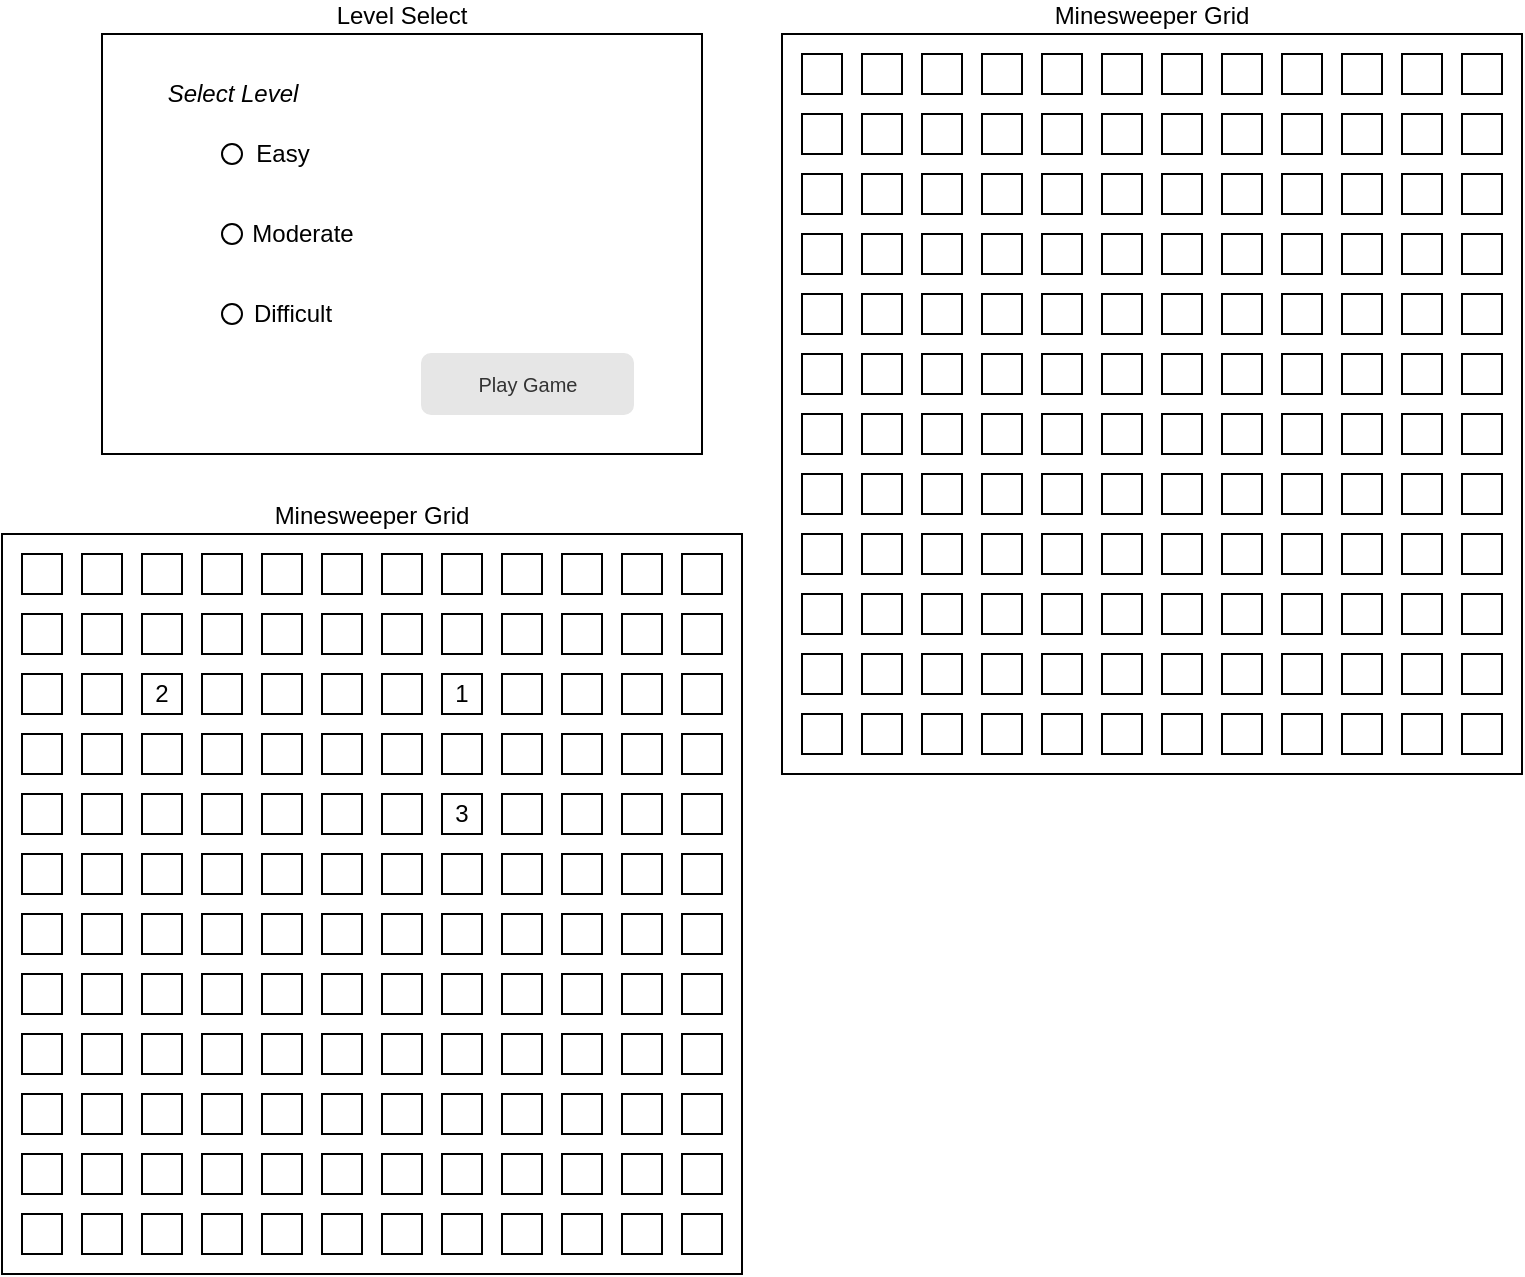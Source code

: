<mxfile version="13.6.2" type="device"><diagram id="0C7gLejKVwLlPgjjTqoy" name="Page-1"><mxGraphModel dx="1106" dy="853" grid="1" gridSize="10" guides="1" tooltips="1" connect="1" arrows="1" fold="1" page="1" pageScale="1" pageWidth="850" pageHeight="1100" math="0" shadow="0"><root><mxCell id="0"/><mxCell id="1" parent="0"/><mxCell id="Y-4liyLojwk-KmgDda9P-3" value="Level Select" style="rounded=0;whiteSpace=wrap;html=1;labelPosition=center;verticalLabelPosition=top;align=center;verticalAlign=bottom;" vertex="1" parent="1"><mxGeometry x="70" y="260" width="300" height="210" as="geometry"/></mxCell><mxCell id="Y-4liyLojwk-KmgDda9P-1" value="Play Game&lt;br&gt;" style="rounded=1;html=1;shadow=0;dashed=0;whiteSpace=wrap;fontSize=10;fillColor=#E6E6E6;align=center;strokeColor=#E6E6E6;fontColor=#333333;" vertex="1" parent="1"><mxGeometry x="230" y="420" width="105.5" height="30" as="geometry"/></mxCell><mxCell id="Y-4liyLojwk-KmgDda9P-4" value="Easy" style="text;html=1;align=center;verticalAlign=middle;resizable=0;points=[];autosize=1;" vertex="1" parent="1"><mxGeometry x="140" y="310" width="40" height="20" as="geometry"/></mxCell><mxCell id="Y-4liyLojwk-KmgDda9P-5" value="Moderate" style="text;html=1;align=center;verticalAlign=middle;resizable=0;points=[];autosize=1;" vertex="1" parent="1"><mxGeometry x="135" y="350" width="70" height="20" as="geometry"/></mxCell><mxCell id="Y-4liyLojwk-KmgDda9P-6" value="Difficult" style="text;html=1;align=center;verticalAlign=middle;resizable=0;points=[];autosize=1;" vertex="1" parent="1"><mxGeometry x="140" y="390" width="50" height="20" as="geometry"/></mxCell><mxCell id="Y-4liyLojwk-KmgDda9P-8" value="" style="ellipse;whiteSpace=wrap;html=1;aspect=fixed;" vertex="1" parent="1"><mxGeometry x="130" y="315" width="10" height="10" as="geometry"/></mxCell><mxCell id="Y-4liyLojwk-KmgDda9P-9" value="" style="ellipse;whiteSpace=wrap;html=1;aspect=fixed;" vertex="1" parent="1"><mxGeometry x="130" y="355" width="10" height="10" as="geometry"/></mxCell><mxCell id="Y-4liyLojwk-KmgDda9P-10" value="" style="ellipse;whiteSpace=wrap;html=1;aspect=fixed;" vertex="1" parent="1"><mxGeometry x="130" y="395" width="10" height="10" as="geometry"/></mxCell><mxCell id="Y-4liyLojwk-KmgDda9P-11" value="&lt;i&gt;Select Level&lt;/i&gt;" style="text;html=1;align=center;verticalAlign=middle;resizable=0;points=[];autosize=1;" vertex="1" parent="1"><mxGeometry x="95" y="280" width="80" height="20" as="geometry"/></mxCell><mxCell id="Y-4liyLojwk-KmgDda9P-13" value="Minesweeper Grid&lt;br&gt;" style="rounded=0;whiteSpace=wrap;html=1;labelPosition=center;verticalLabelPosition=top;align=center;verticalAlign=bottom;aspect=fixed;" vertex="1" parent="1"><mxGeometry x="410" y="260" width="370" height="370" as="geometry"/></mxCell><mxCell id="Y-4liyLojwk-KmgDda9P-14" value="" style="rounded=0;whiteSpace=wrap;html=1;aspect=fixed;" vertex="1" parent="1"><mxGeometry x="420" y="270" width="20" height="20" as="geometry"/></mxCell><mxCell id="Y-4liyLojwk-KmgDda9P-15" value="" style="rounded=0;whiteSpace=wrap;html=1;aspect=fixed;" vertex="1" parent="1"><mxGeometry x="450" y="270" width="20" height="20" as="geometry"/></mxCell><mxCell id="Y-4liyLojwk-KmgDda9P-16" value="" style="rounded=0;whiteSpace=wrap;html=1;aspect=fixed;" vertex="1" parent="1"><mxGeometry x="480" y="270" width="20" height="20" as="geometry"/></mxCell><mxCell id="Y-4liyLojwk-KmgDda9P-17" value="" style="rounded=0;whiteSpace=wrap;html=1;aspect=fixed;" vertex="1" parent="1"><mxGeometry x="510" y="270" width="20" height="20" as="geometry"/></mxCell><mxCell id="Y-4liyLojwk-KmgDda9P-18" value="" style="rounded=0;whiteSpace=wrap;html=1;aspect=fixed;" vertex="1" parent="1"><mxGeometry x="540" y="270" width="20" height="20" as="geometry"/></mxCell><mxCell id="Y-4liyLojwk-KmgDda9P-19" value="" style="rounded=0;whiteSpace=wrap;html=1;aspect=fixed;" vertex="1" parent="1"><mxGeometry x="570" y="270" width="20" height="20" as="geometry"/></mxCell><mxCell id="Y-4liyLojwk-KmgDda9P-20" value="" style="rounded=0;whiteSpace=wrap;html=1;aspect=fixed;" vertex="1" parent="1"><mxGeometry x="600" y="270" width="20" height="20" as="geometry"/></mxCell><mxCell id="Y-4liyLojwk-KmgDda9P-21" value="" style="rounded=0;whiteSpace=wrap;html=1;aspect=fixed;" vertex="1" parent="1"><mxGeometry x="630" y="270" width="20" height="20" as="geometry"/></mxCell><mxCell id="Y-4liyLojwk-KmgDda9P-22" value="" style="rounded=0;whiteSpace=wrap;html=1;aspect=fixed;" vertex="1" parent="1"><mxGeometry x="660" y="270" width="20" height="20" as="geometry"/></mxCell><mxCell id="Y-4liyLojwk-KmgDda9P-23" value="" style="rounded=0;whiteSpace=wrap;html=1;aspect=fixed;" vertex="1" parent="1"><mxGeometry x="690" y="270" width="20" height="20" as="geometry"/></mxCell><mxCell id="Y-4liyLojwk-KmgDda9P-24" value="" style="rounded=0;whiteSpace=wrap;html=1;aspect=fixed;" vertex="1" parent="1"><mxGeometry x="750" y="270" width="20" height="20" as="geometry"/></mxCell><mxCell id="Y-4liyLojwk-KmgDda9P-25" value="" style="rounded=0;whiteSpace=wrap;html=1;aspect=fixed;" vertex="1" parent="1"><mxGeometry x="720" y="270" width="20" height="20" as="geometry"/></mxCell><mxCell id="Y-4liyLojwk-KmgDda9P-26" value="" style="rounded=0;whiteSpace=wrap;html=1;aspect=fixed;" vertex="1" parent="1"><mxGeometry x="420" y="300" width="20" height="20" as="geometry"/></mxCell><mxCell id="Y-4liyLojwk-KmgDda9P-27" value="" style="rounded=0;whiteSpace=wrap;html=1;aspect=fixed;" vertex="1" parent="1"><mxGeometry x="450" y="300" width="20" height="20" as="geometry"/></mxCell><mxCell id="Y-4liyLojwk-KmgDda9P-28" value="" style="rounded=0;whiteSpace=wrap;html=1;aspect=fixed;" vertex="1" parent="1"><mxGeometry x="480" y="300" width="20" height="20" as="geometry"/></mxCell><mxCell id="Y-4liyLojwk-KmgDda9P-29" value="" style="rounded=0;whiteSpace=wrap;html=1;aspect=fixed;" vertex="1" parent="1"><mxGeometry x="510" y="300" width="20" height="20" as="geometry"/></mxCell><mxCell id="Y-4liyLojwk-KmgDda9P-30" value="" style="rounded=0;whiteSpace=wrap;html=1;aspect=fixed;" vertex="1" parent="1"><mxGeometry x="540" y="300" width="20" height="20" as="geometry"/></mxCell><mxCell id="Y-4liyLojwk-KmgDda9P-31" value="" style="rounded=0;whiteSpace=wrap;html=1;aspect=fixed;" vertex="1" parent="1"><mxGeometry x="570" y="300" width="20" height="20" as="geometry"/></mxCell><mxCell id="Y-4liyLojwk-KmgDda9P-32" value="" style="rounded=0;whiteSpace=wrap;html=1;aspect=fixed;" vertex="1" parent="1"><mxGeometry x="600" y="300" width="20" height="20" as="geometry"/></mxCell><mxCell id="Y-4liyLojwk-KmgDda9P-33" value="" style="rounded=0;whiteSpace=wrap;html=1;aspect=fixed;" vertex="1" parent="1"><mxGeometry x="630" y="300" width="20" height="20" as="geometry"/></mxCell><mxCell id="Y-4liyLojwk-KmgDda9P-34" value="" style="rounded=0;whiteSpace=wrap;html=1;aspect=fixed;" vertex="1" parent="1"><mxGeometry x="660" y="300" width="20" height="20" as="geometry"/></mxCell><mxCell id="Y-4liyLojwk-KmgDda9P-35" value="" style="rounded=0;whiteSpace=wrap;html=1;aspect=fixed;" vertex="1" parent="1"><mxGeometry x="690" y="300" width="20" height="20" as="geometry"/></mxCell><mxCell id="Y-4liyLojwk-KmgDda9P-36" value="" style="rounded=0;whiteSpace=wrap;html=1;aspect=fixed;" vertex="1" parent="1"><mxGeometry x="750" y="300" width="20" height="20" as="geometry"/></mxCell><mxCell id="Y-4liyLojwk-KmgDda9P-37" value="" style="rounded=0;whiteSpace=wrap;html=1;aspect=fixed;" vertex="1" parent="1"><mxGeometry x="720" y="300" width="20" height="20" as="geometry"/></mxCell><mxCell id="Y-4liyLojwk-KmgDda9P-38" value="" style="rounded=0;whiteSpace=wrap;html=1;aspect=fixed;" vertex="1" parent="1"><mxGeometry x="420" y="330" width="20" height="20" as="geometry"/></mxCell><mxCell id="Y-4liyLojwk-KmgDda9P-39" value="" style="rounded=0;whiteSpace=wrap;html=1;aspect=fixed;" vertex="1" parent="1"><mxGeometry x="450" y="330" width="20" height="20" as="geometry"/></mxCell><mxCell id="Y-4liyLojwk-KmgDda9P-40" value="" style="rounded=0;whiteSpace=wrap;html=1;aspect=fixed;" vertex="1" parent="1"><mxGeometry x="480" y="330" width="20" height="20" as="geometry"/></mxCell><mxCell id="Y-4liyLojwk-KmgDda9P-41" value="" style="rounded=0;whiteSpace=wrap;html=1;aspect=fixed;" vertex="1" parent="1"><mxGeometry x="510" y="330" width="20" height="20" as="geometry"/></mxCell><mxCell id="Y-4liyLojwk-KmgDda9P-42" value="" style="rounded=0;whiteSpace=wrap;html=1;aspect=fixed;" vertex="1" parent="1"><mxGeometry x="540" y="330" width="20" height="20" as="geometry"/></mxCell><mxCell id="Y-4liyLojwk-KmgDda9P-43" value="" style="rounded=0;whiteSpace=wrap;html=1;aspect=fixed;" vertex="1" parent="1"><mxGeometry x="570" y="330" width="20" height="20" as="geometry"/></mxCell><mxCell id="Y-4liyLojwk-KmgDda9P-44" value="" style="rounded=0;whiteSpace=wrap;html=1;aspect=fixed;" vertex="1" parent="1"><mxGeometry x="600" y="330" width="20" height="20" as="geometry"/></mxCell><mxCell id="Y-4liyLojwk-KmgDda9P-45" value="" style="rounded=0;whiteSpace=wrap;html=1;aspect=fixed;" vertex="1" parent="1"><mxGeometry x="630" y="330" width="20" height="20" as="geometry"/></mxCell><mxCell id="Y-4liyLojwk-KmgDda9P-46" value="" style="rounded=0;whiteSpace=wrap;html=1;aspect=fixed;" vertex="1" parent="1"><mxGeometry x="660" y="330" width="20" height="20" as="geometry"/></mxCell><mxCell id="Y-4liyLojwk-KmgDda9P-47" value="" style="rounded=0;whiteSpace=wrap;html=1;aspect=fixed;" vertex="1" parent="1"><mxGeometry x="690" y="330" width="20" height="20" as="geometry"/></mxCell><mxCell id="Y-4liyLojwk-KmgDda9P-48" value="" style="rounded=0;whiteSpace=wrap;html=1;aspect=fixed;" vertex="1" parent="1"><mxGeometry x="750" y="330" width="20" height="20" as="geometry"/></mxCell><mxCell id="Y-4liyLojwk-KmgDda9P-49" value="" style="rounded=0;whiteSpace=wrap;html=1;aspect=fixed;" vertex="1" parent="1"><mxGeometry x="720" y="330" width="20" height="20" as="geometry"/></mxCell><mxCell id="Y-4liyLojwk-KmgDda9P-50" value="" style="rounded=0;whiteSpace=wrap;html=1;aspect=fixed;" vertex="1" parent="1"><mxGeometry x="420" y="360" width="20" height="20" as="geometry"/></mxCell><mxCell id="Y-4liyLojwk-KmgDda9P-51" value="" style="rounded=0;whiteSpace=wrap;html=1;aspect=fixed;" vertex="1" parent="1"><mxGeometry x="450" y="360" width="20" height="20" as="geometry"/></mxCell><mxCell id="Y-4liyLojwk-KmgDda9P-52" value="" style="rounded=0;whiteSpace=wrap;html=1;aspect=fixed;" vertex="1" parent="1"><mxGeometry x="480" y="360" width="20" height="20" as="geometry"/></mxCell><mxCell id="Y-4liyLojwk-KmgDda9P-53" value="" style="rounded=0;whiteSpace=wrap;html=1;aspect=fixed;" vertex="1" parent="1"><mxGeometry x="510" y="360" width="20" height="20" as="geometry"/></mxCell><mxCell id="Y-4liyLojwk-KmgDda9P-54" value="" style="rounded=0;whiteSpace=wrap;html=1;aspect=fixed;" vertex="1" parent="1"><mxGeometry x="540" y="360" width="20" height="20" as="geometry"/></mxCell><mxCell id="Y-4liyLojwk-KmgDda9P-55" value="" style="rounded=0;whiteSpace=wrap;html=1;aspect=fixed;" vertex="1" parent="1"><mxGeometry x="570" y="360" width="20" height="20" as="geometry"/></mxCell><mxCell id="Y-4liyLojwk-KmgDda9P-56" value="" style="rounded=0;whiteSpace=wrap;html=1;aspect=fixed;" vertex="1" parent="1"><mxGeometry x="600" y="360" width="20" height="20" as="geometry"/></mxCell><mxCell id="Y-4liyLojwk-KmgDda9P-57" value="" style="rounded=0;whiteSpace=wrap;html=1;aspect=fixed;" vertex="1" parent="1"><mxGeometry x="630" y="360" width="20" height="20" as="geometry"/></mxCell><mxCell id="Y-4liyLojwk-KmgDda9P-58" value="" style="rounded=0;whiteSpace=wrap;html=1;aspect=fixed;" vertex="1" parent="1"><mxGeometry x="660" y="360" width="20" height="20" as="geometry"/></mxCell><mxCell id="Y-4liyLojwk-KmgDda9P-59" value="" style="rounded=0;whiteSpace=wrap;html=1;aspect=fixed;" vertex="1" parent="1"><mxGeometry x="690" y="360" width="20" height="20" as="geometry"/></mxCell><mxCell id="Y-4liyLojwk-KmgDda9P-60" value="" style="rounded=0;whiteSpace=wrap;html=1;aspect=fixed;" vertex="1" parent="1"><mxGeometry x="750" y="360" width="20" height="20" as="geometry"/></mxCell><mxCell id="Y-4liyLojwk-KmgDda9P-61" value="" style="rounded=0;whiteSpace=wrap;html=1;aspect=fixed;" vertex="1" parent="1"><mxGeometry x="720" y="360" width="20" height="20" as="geometry"/></mxCell><mxCell id="Y-4liyLojwk-KmgDda9P-62" value="" style="rounded=0;whiteSpace=wrap;html=1;aspect=fixed;" vertex="1" parent="1"><mxGeometry x="420" y="390" width="20" height="20" as="geometry"/></mxCell><mxCell id="Y-4liyLojwk-KmgDda9P-63" value="" style="rounded=0;whiteSpace=wrap;html=1;aspect=fixed;" vertex="1" parent="1"><mxGeometry x="450" y="390" width="20" height="20" as="geometry"/></mxCell><mxCell id="Y-4liyLojwk-KmgDda9P-64" value="" style="rounded=0;whiteSpace=wrap;html=1;aspect=fixed;" vertex="1" parent="1"><mxGeometry x="480" y="390" width="20" height="20" as="geometry"/></mxCell><mxCell id="Y-4liyLojwk-KmgDda9P-65" value="" style="rounded=0;whiteSpace=wrap;html=1;aspect=fixed;" vertex="1" parent="1"><mxGeometry x="510" y="390" width="20" height="20" as="geometry"/></mxCell><mxCell id="Y-4liyLojwk-KmgDda9P-66" value="" style="rounded=0;whiteSpace=wrap;html=1;aspect=fixed;" vertex="1" parent="1"><mxGeometry x="540" y="390" width="20" height="20" as="geometry"/></mxCell><mxCell id="Y-4liyLojwk-KmgDda9P-67" value="" style="rounded=0;whiteSpace=wrap;html=1;aspect=fixed;" vertex="1" parent="1"><mxGeometry x="570" y="390" width="20" height="20" as="geometry"/></mxCell><mxCell id="Y-4liyLojwk-KmgDda9P-68" value="" style="rounded=0;whiteSpace=wrap;html=1;aspect=fixed;" vertex="1" parent="1"><mxGeometry x="600" y="390" width="20" height="20" as="geometry"/></mxCell><mxCell id="Y-4liyLojwk-KmgDda9P-69" value="" style="rounded=0;whiteSpace=wrap;html=1;aspect=fixed;" vertex="1" parent="1"><mxGeometry x="630" y="390" width="20" height="20" as="geometry"/></mxCell><mxCell id="Y-4liyLojwk-KmgDda9P-70" value="" style="rounded=0;whiteSpace=wrap;html=1;aspect=fixed;" vertex="1" parent="1"><mxGeometry x="660" y="390" width="20" height="20" as="geometry"/></mxCell><mxCell id="Y-4liyLojwk-KmgDda9P-71" value="" style="rounded=0;whiteSpace=wrap;html=1;aspect=fixed;" vertex="1" parent="1"><mxGeometry x="690" y="390" width="20" height="20" as="geometry"/></mxCell><mxCell id="Y-4liyLojwk-KmgDda9P-72" value="" style="rounded=0;whiteSpace=wrap;html=1;aspect=fixed;" vertex="1" parent="1"><mxGeometry x="750" y="390" width="20" height="20" as="geometry"/></mxCell><mxCell id="Y-4liyLojwk-KmgDda9P-73" value="" style="rounded=0;whiteSpace=wrap;html=1;aspect=fixed;" vertex="1" parent="1"><mxGeometry x="720" y="390" width="20" height="20" as="geometry"/></mxCell><mxCell id="Y-4liyLojwk-KmgDda9P-74" value="" style="rounded=0;whiteSpace=wrap;html=1;aspect=fixed;" vertex="1" parent="1"><mxGeometry x="420" y="420" width="20" height="20" as="geometry"/></mxCell><mxCell id="Y-4liyLojwk-KmgDda9P-75" value="" style="rounded=0;whiteSpace=wrap;html=1;aspect=fixed;" vertex="1" parent="1"><mxGeometry x="450" y="420" width="20" height="20" as="geometry"/></mxCell><mxCell id="Y-4liyLojwk-KmgDda9P-76" value="" style="rounded=0;whiteSpace=wrap;html=1;aspect=fixed;" vertex="1" parent="1"><mxGeometry x="480" y="420" width="20" height="20" as="geometry"/></mxCell><mxCell id="Y-4liyLojwk-KmgDda9P-77" value="" style="rounded=0;whiteSpace=wrap;html=1;aspect=fixed;" vertex="1" parent="1"><mxGeometry x="510" y="420" width="20" height="20" as="geometry"/></mxCell><mxCell id="Y-4liyLojwk-KmgDda9P-78" value="" style="rounded=0;whiteSpace=wrap;html=1;aspect=fixed;" vertex="1" parent="1"><mxGeometry x="540" y="420" width="20" height="20" as="geometry"/></mxCell><mxCell id="Y-4liyLojwk-KmgDda9P-79" value="" style="rounded=0;whiteSpace=wrap;html=1;aspect=fixed;" vertex="1" parent="1"><mxGeometry x="570" y="420" width="20" height="20" as="geometry"/></mxCell><mxCell id="Y-4liyLojwk-KmgDda9P-80" value="" style="rounded=0;whiteSpace=wrap;html=1;aspect=fixed;" vertex="1" parent="1"><mxGeometry x="600" y="420" width="20" height="20" as="geometry"/></mxCell><mxCell id="Y-4liyLojwk-KmgDda9P-81" value="" style="rounded=0;whiteSpace=wrap;html=1;aspect=fixed;" vertex="1" parent="1"><mxGeometry x="630" y="420" width="20" height="20" as="geometry"/></mxCell><mxCell id="Y-4liyLojwk-KmgDda9P-82" value="" style="rounded=0;whiteSpace=wrap;html=1;aspect=fixed;" vertex="1" parent="1"><mxGeometry x="660" y="420" width="20" height="20" as="geometry"/></mxCell><mxCell id="Y-4liyLojwk-KmgDda9P-83" value="" style="rounded=0;whiteSpace=wrap;html=1;aspect=fixed;" vertex="1" parent="1"><mxGeometry x="690" y="420" width="20" height="20" as="geometry"/></mxCell><mxCell id="Y-4liyLojwk-KmgDda9P-84" value="" style="rounded=0;whiteSpace=wrap;html=1;aspect=fixed;" vertex="1" parent="1"><mxGeometry x="750" y="420" width="20" height="20" as="geometry"/></mxCell><mxCell id="Y-4liyLojwk-KmgDda9P-85" value="" style="rounded=0;whiteSpace=wrap;html=1;aspect=fixed;" vertex="1" parent="1"><mxGeometry x="720" y="420" width="20" height="20" as="geometry"/></mxCell><mxCell id="Y-4liyLojwk-KmgDda9P-86" value="" style="rounded=0;whiteSpace=wrap;html=1;aspect=fixed;" vertex="1" parent="1"><mxGeometry x="420" y="450" width="20" height="20" as="geometry"/></mxCell><mxCell id="Y-4liyLojwk-KmgDda9P-87" value="" style="rounded=0;whiteSpace=wrap;html=1;aspect=fixed;" vertex="1" parent="1"><mxGeometry x="450" y="450" width="20" height="20" as="geometry"/></mxCell><mxCell id="Y-4liyLojwk-KmgDda9P-88" value="" style="rounded=0;whiteSpace=wrap;html=1;aspect=fixed;" vertex="1" parent="1"><mxGeometry x="480" y="450" width="20" height="20" as="geometry"/></mxCell><mxCell id="Y-4liyLojwk-KmgDda9P-89" value="" style="rounded=0;whiteSpace=wrap;html=1;aspect=fixed;" vertex="1" parent="1"><mxGeometry x="510" y="450" width="20" height="20" as="geometry"/></mxCell><mxCell id="Y-4liyLojwk-KmgDda9P-90" value="" style="rounded=0;whiteSpace=wrap;html=1;aspect=fixed;" vertex="1" parent="1"><mxGeometry x="540" y="450" width="20" height="20" as="geometry"/></mxCell><mxCell id="Y-4liyLojwk-KmgDda9P-91" value="" style="rounded=0;whiteSpace=wrap;html=1;aspect=fixed;" vertex="1" parent="1"><mxGeometry x="570" y="450" width="20" height="20" as="geometry"/></mxCell><mxCell id="Y-4liyLojwk-KmgDda9P-92" value="" style="rounded=0;whiteSpace=wrap;html=1;aspect=fixed;" vertex="1" parent="1"><mxGeometry x="600" y="450" width="20" height="20" as="geometry"/></mxCell><mxCell id="Y-4liyLojwk-KmgDda9P-93" value="" style="rounded=0;whiteSpace=wrap;html=1;aspect=fixed;" vertex="1" parent="1"><mxGeometry x="630" y="450" width="20" height="20" as="geometry"/></mxCell><mxCell id="Y-4liyLojwk-KmgDda9P-94" value="" style="rounded=0;whiteSpace=wrap;html=1;aspect=fixed;" vertex="1" parent="1"><mxGeometry x="660" y="450" width="20" height="20" as="geometry"/></mxCell><mxCell id="Y-4liyLojwk-KmgDda9P-95" value="" style="rounded=0;whiteSpace=wrap;html=1;aspect=fixed;" vertex="1" parent="1"><mxGeometry x="690" y="450" width="20" height="20" as="geometry"/></mxCell><mxCell id="Y-4liyLojwk-KmgDda9P-96" value="" style="rounded=0;whiteSpace=wrap;html=1;aspect=fixed;" vertex="1" parent="1"><mxGeometry x="750" y="450" width="20" height="20" as="geometry"/></mxCell><mxCell id="Y-4liyLojwk-KmgDda9P-97" value="" style="rounded=0;whiteSpace=wrap;html=1;aspect=fixed;" vertex="1" parent="1"><mxGeometry x="720" y="450" width="20" height="20" as="geometry"/></mxCell><mxCell id="Y-4liyLojwk-KmgDda9P-98" value="" style="rounded=0;whiteSpace=wrap;html=1;aspect=fixed;" vertex="1" parent="1"><mxGeometry x="420" y="480" width="20" height="20" as="geometry"/></mxCell><mxCell id="Y-4liyLojwk-KmgDda9P-99" value="" style="rounded=0;whiteSpace=wrap;html=1;aspect=fixed;" vertex="1" parent="1"><mxGeometry x="450" y="480" width="20" height="20" as="geometry"/></mxCell><mxCell id="Y-4liyLojwk-KmgDda9P-100" value="" style="rounded=0;whiteSpace=wrap;html=1;aspect=fixed;" vertex="1" parent="1"><mxGeometry x="480" y="480" width="20" height="20" as="geometry"/></mxCell><mxCell id="Y-4liyLojwk-KmgDda9P-101" value="" style="rounded=0;whiteSpace=wrap;html=1;aspect=fixed;" vertex="1" parent="1"><mxGeometry x="510" y="480" width="20" height="20" as="geometry"/></mxCell><mxCell id="Y-4liyLojwk-KmgDda9P-102" value="" style="rounded=0;whiteSpace=wrap;html=1;aspect=fixed;" vertex="1" parent="1"><mxGeometry x="540" y="480" width="20" height="20" as="geometry"/></mxCell><mxCell id="Y-4liyLojwk-KmgDda9P-103" value="" style="rounded=0;whiteSpace=wrap;html=1;aspect=fixed;" vertex="1" parent="1"><mxGeometry x="570" y="480" width="20" height="20" as="geometry"/></mxCell><mxCell id="Y-4liyLojwk-KmgDda9P-104" value="" style="rounded=0;whiteSpace=wrap;html=1;aspect=fixed;" vertex="1" parent="1"><mxGeometry x="600" y="480" width="20" height="20" as="geometry"/></mxCell><mxCell id="Y-4liyLojwk-KmgDda9P-105" value="" style="rounded=0;whiteSpace=wrap;html=1;aspect=fixed;" vertex="1" parent="1"><mxGeometry x="630" y="480" width="20" height="20" as="geometry"/></mxCell><mxCell id="Y-4liyLojwk-KmgDda9P-106" value="" style="rounded=0;whiteSpace=wrap;html=1;aspect=fixed;" vertex="1" parent="1"><mxGeometry x="660" y="480" width="20" height="20" as="geometry"/></mxCell><mxCell id="Y-4liyLojwk-KmgDda9P-107" value="" style="rounded=0;whiteSpace=wrap;html=1;aspect=fixed;" vertex="1" parent="1"><mxGeometry x="690" y="480" width="20" height="20" as="geometry"/></mxCell><mxCell id="Y-4liyLojwk-KmgDda9P-108" value="" style="rounded=0;whiteSpace=wrap;html=1;aspect=fixed;" vertex="1" parent="1"><mxGeometry x="750" y="480" width="20" height="20" as="geometry"/></mxCell><mxCell id="Y-4liyLojwk-KmgDda9P-109" value="" style="rounded=0;whiteSpace=wrap;html=1;aspect=fixed;" vertex="1" parent="1"><mxGeometry x="720" y="480" width="20" height="20" as="geometry"/></mxCell><mxCell id="Y-4liyLojwk-KmgDda9P-110" value="" style="rounded=0;whiteSpace=wrap;html=1;aspect=fixed;" vertex="1" parent="1"><mxGeometry x="420" y="510" width="20" height="20" as="geometry"/></mxCell><mxCell id="Y-4liyLojwk-KmgDda9P-111" value="" style="rounded=0;whiteSpace=wrap;html=1;aspect=fixed;" vertex="1" parent="1"><mxGeometry x="450" y="510" width="20" height="20" as="geometry"/></mxCell><mxCell id="Y-4liyLojwk-KmgDda9P-112" value="" style="rounded=0;whiteSpace=wrap;html=1;aspect=fixed;" vertex="1" parent="1"><mxGeometry x="480" y="510" width="20" height="20" as="geometry"/></mxCell><mxCell id="Y-4liyLojwk-KmgDda9P-113" value="" style="rounded=0;whiteSpace=wrap;html=1;aspect=fixed;" vertex="1" parent="1"><mxGeometry x="510" y="510" width="20" height="20" as="geometry"/></mxCell><mxCell id="Y-4liyLojwk-KmgDda9P-114" value="" style="rounded=0;whiteSpace=wrap;html=1;aspect=fixed;" vertex="1" parent="1"><mxGeometry x="540" y="510" width="20" height="20" as="geometry"/></mxCell><mxCell id="Y-4liyLojwk-KmgDda9P-115" value="" style="rounded=0;whiteSpace=wrap;html=1;aspect=fixed;" vertex="1" parent="1"><mxGeometry x="570" y="510" width="20" height="20" as="geometry"/></mxCell><mxCell id="Y-4liyLojwk-KmgDda9P-116" value="" style="rounded=0;whiteSpace=wrap;html=1;aspect=fixed;" vertex="1" parent="1"><mxGeometry x="600" y="510" width="20" height="20" as="geometry"/></mxCell><mxCell id="Y-4liyLojwk-KmgDda9P-117" value="" style="rounded=0;whiteSpace=wrap;html=1;aspect=fixed;" vertex="1" parent="1"><mxGeometry x="630" y="510" width="20" height="20" as="geometry"/></mxCell><mxCell id="Y-4liyLojwk-KmgDda9P-118" value="" style="rounded=0;whiteSpace=wrap;html=1;aspect=fixed;" vertex="1" parent="1"><mxGeometry x="660" y="510" width="20" height="20" as="geometry"/></mxCell><mxCell id="Y-4liyLojwk-KmgDda9P-119" value="" style="rounded=0;whiteSpace=wrap;html=1;aspect=fixed;" vertex="1" parent="1"><mxGeometry x="690" y="510" width="20" height="20" as="geometry"/></mxCell><mxCell id="Y-4liyLojwk-KmgDda9P-120" value="" style="rounded=0;whiteSpace=wrap;html=1;aspect=fixed;" vertex="1" parent="1"><mxGeometry x="750" y="510" width="20" height="20" as="geometry"/></mxCell><mxCell id="Y-4liyLojwk-KmgDda9P-121" value="" style="rounded=0;whiteSpace=wrap;html=1;aspect=fixed;" vertex="1" parent="1"><mxGeometry x="720" y="510" width="20" height="20" as="geometry"/></mxCell><mxCell id="Y-4liyLojwk-KmgDda9P-122" value="" style="rounded=0;whiteSpace=wrap;html=1;aspect=fixed;" vertex="1" parent="1"><mxGeometry x="420" y="540" width="20" height="20" as="geometry"/></mxCell><mxCell id="Y-4liyLojwk-KmgDda9P-123" value="" style="rounded=0;whiteSpace=wrap;html=1;aspect=fixed;" vertex="1" parent="1"><mxGeometry x="450" y="540" width="20" height="20" as="geometry"/></mxCell><mxCell id="Y-4liyLojwk-KmgDda9P-124" value="" style="rounded=0;whiteSpace=wrap;html=1;aspect=fixed;" vertex="1" parent="1"><mxGeometry x="480" y="540" width="20" height="20" as="geometry"/></mxCell><mxCell id="Y-4liyLojwk-KmgDda9P-125" value="" style="rounded=0;whiteSpace=wrap;html=1;aspect=fixed;" vertex="1" parent="1"><mxGeometry x="510" y="540" width="20" height="20" as="geometry"/></mxCell><mxCell id="Y-4liyLojwk-KmgDda9P-126" value="" style="rounded=0;whiteSpace=wrap;html=1;aspect=fixed;" vertex="1" parent="1"><mxGeometry x="540" y="540" width="20" height="20" as="geometry"/></mxCell><mxCell id="Y-4liyLojwk-KmgDda9P-127" value="" style="rounded=0;whiteSpace=wrap;html=1;aspect=fixed;" vertex="1" parent="1"><mxGeometry x="570" y="540" width="20" height="20" as="geometry"/></mxCell><mxCell id="Y-4liyLojwk-KmgDda9P-128" value="" style="rounded=0;whiteSpace=wrap;html=1;aspect=fixed;" vertex="1" parent="1"><mxGeometry x="600" y="540" width="20" height="20" as="geometry"/></mxCell><mxCell id="Y-4liyLojwk-KmgDda9P-129" value="" style="rounded=0;whiteSpace=wrap;html=1;aspect=fixed;" vertex="1" parent="1"><mxGeometry x="630" y="540" width="20" height="20" as="geometry"/></mxCell><mxCell id="Y-4liyLojwk-KmgDda9P-130" value="" style="rounded=0;whiteSpace=wrap;html=1;aspect=fixed;" vertex="1" parent="1"><mxGeometry x="660" y="540" width="20" height="20" as="geometry"/></mxCell><mxCell id="Y-4liyLojwk-KmgDda9P-131" value="" style="rounded=0;whiteSpace=wrap;html=1;aspect=fixed;" vertex="1" parent="1"><mxGeometry x="690" y="540" width="20" height="20" as="geometry"/></mxCell><mxCell id="Y-4liyLojwk-KmgDda9P-132" value="" style="rounded=0;whiteSpace=wrap;html=1;aspect=fixed;" vertex="1" parent="1"><mxGeometry x="750" y="540" width="20" height="20" as="geometry"/></mxCell><mxCell id="Y-4liyLojwk-KmgDda9P-133" value="" style="rounded=0;whiteSpace=wrap;html=1;aspect=fixed;" vertex="1" parent="1"><mxGeometry x="720" y="540" width="20" height="20" as="geometry"/></mxCell><mxCell id="Y-4liyLojwk-KmgDda9P-134" value="" style="rounded=0;whiteSpace=wrap;html=1;aspect=fixed;" vertex="1" parent="1"><mxGeometry x="420" y="570" width="20" height="20" as="geometry"/></mxCell><mxCell id="Y-4liyLojwk-KmgDda9P-135" value="" style="rounded=0;whiteSpace=wrap;html=1;aspect=fixed;" vertex="1" parent="1"><mxGeometry x="450" y="570" width="20" height="20" as="geometry"/></mxCell><mxCell id="Y-4liyLojwk-KmgDda9P-136" value="" style="rounded=0;whiteSpace=wrap;html=1;aspect=fixed;" vertex="1" parent="1"><mxGeometry x="480" y="570" width="20" height="20" as="geometry"/></mxCell><mxCell id="Y-4liyLojwk-KmgDda9P-137" value="" style="rounded=0;whiteSpace=wrap;html=1;aspect=fixed;" vertex="1" parent="1"><mxGeometry x="510" y="570" width="20" height="20" as="geometry"/></mxCell><mxCell id="Y-4liyLojwk-KmgDda9P-138" value="" style="rounded=0;whiteSpace=wrap;html=1;aspect=fixed;" vertex="1" parent="1"><mxGeometry x="540" y="570" width="20" height="20" as="geometry"/></mxCell><mxCell id="Y-4liyLojwk-KmgDda9P-139" value="" style="rounded=0;whiteSpace=wrap;html=1;aspect=fixed;" vertex="1" parent="1"><mxGeometry x="570" y="570" width="20" height="20" as="geometry"/></mxCell><mxCell id="Y-4liyLojwk-KmgDda9P-140" value="" style="rounded=0;whiteSpace=wrap;html=1;aspect=fixed;" vertex="1" parent="1"><mxGeometry x="600" y="570" width="20" height="20" as="geometry"/></mxCell><mxCell id="Y-4liyLojwk-KmgDda9P-141" value="" style="rounded=0;whiteSpace=wrap;html=1;aspect=fixed;" vertex="1" parent="1"><mxGeometry x="630" y="570" width="20" height="20" as="geometry"/></mxCell><mxCell id="Y-4liyLojwk-KmgDda9P-142" value="" style="rounded=0;whiteSpace=wrap;html=1;aspect=fixed;" vertex="1" parent="1"><mxGeometry x="660" y="570" width="20" height="20" as="geometry"/></mxCell><mxCell id="Y-4liyLojwk-KmgDda9P-143" value="" style="rounded=0;whiteSpace=wrap;html=1;aspect=fixed;" vertex="1" parent="1"><mxGeometry x="690" y="570" width="20" height="20" as="geometry"/></mxCell><mxCell id="Y-4liyLojwk-KmgDda9P-144" value="" style="rounded=0;whiteSpace=wrap;html=1;aspect=fixed;" vertex="1" parent="1"><mxGeometry x="750" y="570" width="20" height="20" as="geometry"/></mxCell><mxCell id="Y-4liyLojwk-KmgDda9P-145" value="" style="rounded=0;whiteSpace=wrap;html=1;aspect=fixed;" vertex="1" parent="1"><mxGeometry x="720" y="570" width="20" height="20" as="geometry"/></mxCell><mxCell id="Y-4liyLojwk-KmgDda9P-146" value="" style="rounded=0;whiteSpace=wrap;html=1;aspect=fixed;" vertex="1" parent="1"><mxGeometry x="420" y="600" width="20" height="20" as="geometry"/></mxCell><mxCell id="Y-4liyLojwk-KmgDda9P-147" value="" style="rounded=0;whiteSpace=wrap;html=1;aspect=fixed;" vertex="1" parent="1"><mxGeometry x="450" y="600" width="20" height="20" as="geometry"/></mxCell><mxCell id="Y-4liyLojwk-KmgDda9P-148" value="" style="rounded=0;whiteSpace=wrap;html=1;aspect=fixed;" vertex="1" parent="1"><mxGeometry x="480" y="600" width="20" height="20" as="geometry"/></mxCell><mxCell id="Y-4liyLojwk-KmgDda9P-149" value="" style="rounded=0;whiteSpace=wrap;html=1;aspect=fixed;" vertex="1" parent="1"><mxGeometry x="510" y="600" width="20" height="20" as="geometry"/></mxCell><mxCell id="Y-4liyLojwk-KmgDda9P-150" value="" style="rounded=0;whiteSpace=wrap;html=1;aspect=fixed;" vertex="1" parent="1"><mxGeometry x="540" y="600" width="20" height="20" as="geometry"/></mxCell><mxCell id="Y-4liyLojwk-KmgDda9P-151" value="" style="rounded=0;whiteSpace=wrap;html=1;aspect=fixed;" vertex="1" parent="1"><mxGeometry x="570" y="600" width="20" height="20" as="geometry"/></mxCell><mxCell id="Y-4liyLojwk-KmgDda9P-152" value="" style="rounded=0;whiteSpace=wrap;html=1;aspect=fixed;" vertex="1" parent="1"><mxGeometry x="600" y="600" width="20" height="20" as="geometry"/></mxCell><mxCell id="Y-4liyLojwk-KmgDda9P-153" value="" style="rounded=0;whiteSpace=wrap;html=1;aspect=fixed;" vertex="1" parent="1"><mxGeometry x="630" y="600" width="20" height="20" as="geometry"/></mxCell><mxCell id="Y-4liyLojwk-KmgDda9P-154" value="" style="rounded=0;whiteSpace=wrap;html=1;aspect=fixed;" vertex="1" parent="1"><mxGeometry x="660" y="600" width="20" height="20" as="geometry"/></mxCell><mxCell id="Y-4liyLojwk-KmgDda9P-155" value="" style="rounded=0;whiteSpace=wrap;html=1;aspect=fixed;" vertex="1" parent="1"><mxGeometry x="690" y="600" width="20" height="20" as="geometry"/></mxCell><mxCell id="Y-4liyLojwk-KmgDda9P-156" value="" style="rounded=0;whiteSpace=wrap;html=1;aspect=fixed;" vertex="1" parent="1"><mxGeometry x="750" y="600" width="20" height="20" as="geometry"/></mxCell><mxCell id="Y-4liyLojwk-KmgDda9P-157" value="" style="rounded=0;whiteSpace=wrap;html=1;aspect=fixed;" vertex="1" parent="1"><mxGeometry x="720" y="600" width="20" height="20" as="geometry"/></mxCell><mxCell id="Y-4liyLojwk-KmgDda9P-158" value="Minesweeper Grid&lt;br&gt;" style="rounded=0;whiteSpace=wrap;html=1;labelPosition=center;verticalLabelPosition=top;align=center;verticalAlign=bottom;aspect=fixed;" vertex="1" parent="1"><mxGeometry x="20" y="510" width="370" height="370" as="geometry"/></mxCell><mxCell id="Y-4liyLojwk-KmgDda9P-159" value="" style="rounded=0;whiteSpace=wrap;html=1;aspect=fixed;" vertex="1" parent="1"><mxGeometry x="30" y="520" width="20" height="20" as="geometry"/></mxCell><mxCell id="Y-4liyLojwk-KmgDda9P-160" value="" style="rounded=0;whiteSpace=wrap;html=1;aspect=fixed;" vertex="1" parent="1"><mxGeometry x="60" y="520" width="20" height="20" as="geometry"/></mxCell><mxCell id="Y-4liyLojwk-KmgDda9P-161" value="" style="rounded=0;whiteSpace=wrap;html=1;aspect=fixed;" vertex="1" parent="1"><mxGeometry x="90" y="520" width="20" height="20" as="geometry"/></mxCell><mxCell id="Y-4liyLojwk-KmgDda9P-162" value="" style="rounded=0;whiteSpace=wrap;html=1;aspect=fixed;" vertex="1" parent="1"><mxGeometry x="120" y="520" width="20" height="20" as="geometry"/></mxCell><mxCell id="Y-4liyLojwk-KmgDda9P-163" value="" style="rounded=0;whiteSpace=wrap;html=1;aspect=fixed;" vertex="1" parent="1"><mxGeometry x="150" y="520" width="20" height="20" as="geometry"/></mxCell><mxCell id="Y-4liyLojwk-KmgDda9P-164" value="" style="rounded=0;whiteSpace=wrap;html=1;aspect=fixed;" vertex="1" parent="1"><mxGeometry x="180" y="520" width="20" height="20" as="geometry"/></mxCell><mxCell id="Y-4liyLojwk-KmgDda9P-165" value="" style="rounded=0;whiteSpace=wrap;html=1;aspect=fixed;" vertex="1" parent="1"><mxGeometry x="210" y="520" width="20" height="20" as="geometry"/></mxCell><mxCell id="Y-4liyLojwk-KmgDda9P-166" value="" style="rounded=0;whiteSpace=wrap;html=1;aspect=fixed;" vertex="1" parent="1"><mxGeometry x="240" y="520" width="20" height="20" as="geometry"/></mxCell><mxCell id="Y-4liyLojwk-KmgDda9P-167" value="" style="rounded=0;whiteSpace=wrap;html=1;aspect=fixed;" vertex="1" parent="1"><mxGeometry x="270" y="520" width="20" height="20" as="geometry"/></mxCell><mxCell id="Y-4liyLojwk-KmgDda9P-168" value="" style="rounded=0;whiteSpace=wrap;html=1;aspect=fixed;" vertex="1" parent="1"><mxGeometry x="300" y="520" width="20" height="20" as="geometry"/></mxCell><mxCell id="Y-4liyLojwk-KmgDda9P-169" value="" style="rounded=0;whiteSpace=wrap;html=1;aspect=fixed;" vertex="1" parent="1"><mxGeometry x="360" y="520" width="20" height="20" as="geometry"/></mxCell><mxCell id="Y-4liyLojwk-KmgDda9P-170" value="" style="rounded=0;whiteSpace=wrap;html=1;aspect=fixed;" vertex="1" parent="1"><mxGeometry x="330" y="520" width="20" height="20" as="geometry"/></mxCell><mxCell id="Y-4liyLojwk-KmgDda9P-171" value="" style="rounded=0;whiteSpace=wrap;html=1;aspect=fixed;" vertex="1" parent="1"><mxGeometry x="30" y="550" width="20" height="20" as="geometry"/></mxCell><mxCell id="Y-4liyLojwk-KmgDda9P-172" value="" style="rounded=0;whiteSpace=wrap;html=1;aspect=fixed;" vertex="1" parent="1"><mxGeometry x="60" y="550" width="20" height="20" as="geometry"/></mxCell><mxCell id="Y-4liyLojwk-KmgDda9P-173" value="" style="rounded=0;whiteSpace=wrap;html=1;aspect=fixed;" vertex="1" parent="1"><mxGeometry x="90" y="550" width="20" height="20" as="geometry"/></mxCell><mxCell id="Y-4liyLojwk-KmgDda9P-174" value="" style="rounded=0;whiteSpace=wrap;html=1;aspect=fixed;" vertex="1" parent="1"><mxGeometry x="120" y="550" width="20" height="20" as="geometry"/></mxCell><mxCell id="Y-4liyLojwk-KmgDda9P-175" value="" style="rounded=0;whiteSpace=wrap;html=1;aspect=fixed;" vertex="1" parent="1"><mxGeometry x="150" y="550" width="20" height="20" as="geometry"/></mxCell><mxCell id="Y-4liyLojwk-KmgDda9P-176" value="" style="rounded=0;whiteSpace=wrap;html=1;aspect=fixed;" vertex="1" parent="1"><mxGeometry x="180" y="550" width="20" height="20" as="geometry"/></mxCell><mxCell id="Y-4liyLojwk-KmgDda9P-177" value="" style="rounded=0;whiteSpace=wrap;html=1;aspect=fixed;" vertex="1" parent="1"><mxGeometry x="210" y="550" width="20" height="20" as="geometry"/></mxCell><mxCell id="Y-4liyLojwk-KmgDda9P-178" value="" style="rounded=0;whiteSpace=wrap;html=1;aspect=fixed;" vertex="1" parent="1"><mxGeometry x="240" y="550" width="20" height="20" as="geometry"/></mxCell><mxCell id="Y-4liyLojwk-KmgDda9P-179" value="" style="rounded=0;whiteSpace=wrap;html=1;aspect=fixed;" vertex="1" parent="1"><mxGeometry x="270" y="550" width="20" height="20" as="geometry"/></mxCell><mxCell id="Y-4liyLojwk-KmgDda9P-180" value="" style="rounded=0;whiteSpace=wrap;html=1;aspect=fixed;" vertex="1" parent="1"><mxGeometry x="300" y="550" width="20" height="20" as="geometry"/></mxCell><mxCell id="Y-4liyLojwk-KmgDda9P-181" value="" style="rounded=0;whiteSpace=wrap;html=1;aspect=fixed;" vertex="1" parent="1"><mxGeometry x="360" y="550" width="20" height="20" as="geometry"/></mxCell><mxCell id="Y-4liyLojwk-KmgDda9P-182" value="" style="rounded=0;whiteSpace=wrap;html=1;aspect=fixed;" vertex="1" parent="1"><mxGeometry x="330" y="550" width="20" height="20" as="geometry"/></mxCell><mxCell id="Y-4liyLojwk-KmgDda9P-183" value="" style="rounded=0;whiteSpace=wrap;html=1;aspect=fixed;" vertex="1" parent="1"><mxGeometry x="30" y="580" width="20" height="20" as="geometry"/></mxCell><mxCell id="Y-4liyLojwk-KmgDda9P-184" value="" style="rounded=0;whiteSpace=wrap;html=1;aspect=fixed;" vertex="1" parent="1"><mxGeometry x="60" y="580" width="20" height="20" as="geometry"/></mxCell><mxCell id="Y-4liyLojwk-KmgDda9P-185" value="2" style="rounded=0;whiteSpace=wrap;html=1;aspect=fixed;" vertex="1" parent="1"><mxGeometry x="90" y="580" width="20" height="20" as="geometry"/></mxCell><mxCell id="Y-4liyLojwk-KmgDda9P-186" value="" style="rounded=0;whiteSpace=wrap;html=1;aspect=fixed;" vertex="1" parent="1"><mxGeometry x="120" y="580" width="20" height="20" as="geometry"/></mxCell><mxCell id="Y-4liyLojwk-KmgDda9P-187" value="" style="rounded=0;whiteSpace=wrap;html=1;aspect=fixed;" vertex="1" parent="1"><mxGeometry x="150" y="580" width="20" height="20" as="geometry"/></mxCell><mxCell id="Y-4liyLojwk-KmgDda9P-188" value="" style="rounded=0;whiteSpace=wrap;html=1;aspect=fixed;" vertex="1" parent="1"><mxGeometry x="180" y="580" width="20" height="20" as="geometry"/></mxCell><mxCell id="Y-4liyLojwk-KmgDda9P-189" value="" style="rounded=0;whiteSpace=wrap;html=1;aspect=fixed;" vertex="1" parent="1"><mxGeometry x="210" y="580" width="20" height="20" as="geometry"/></mxCell><mxCell id="Y-4liyLojwk-KmgDda9P-190" value="1" style="rounded=0;whiteSpace=wrap;html=1;aspect=fixed;" vertex="1" parent="1"><mxGeometry x="240" y="580" width="20" height="20" as="geometry"/></mxCell><mxCell id="Y-4liyLojwk-KmgDda9P-191" value="" style="rounded=0;whiteSpace=wrap;html=1;aspect=fixed;" vertex="1" parent="1"><mxGeometry x="270" y="580" width="20" height="20" as="geometry"/></mxCell><mxCell id="Y-4liyLojwk-KmgDda9P-192" value="" style="rounded=0;whiteSpace=wrap;html=1;aspect=fixed;" vertex="1" parent="1"><mxGeometry x="300" y="580" width="20" height="20" as="geometry"/></mxCell><mxCell id="Y-4liyLojwk-KmgDda9P-193" value="" style="rounded=0;whiteSpace=wrap;html=1;aspect=fixed;" vertex="1" parent="1"><mxGeometry x="360" y="580" width="20" height="20" as="geometry"/></mxCell><mxCell id="Y-4liyLojwk-KmgDda9P-194" value="" style="rounded=0;whiteSpace=wrap;html=1;aspect=fixed;" vertex="1" parent="1"><mxGeometry x="330" y="580" width="20" height="20" as="geometry"/></mxCell><mxCell id="Y-4liyLojwk-KmgDda9P-195" value="" style="rounded=0;whiteSpace=wrap;html=1;aspect=fixed;" vertex="1" parent="1"><mxGeometry x="30" y="610" width="20" height="20" as="geometry"/></mxCell><mxCell id="Y-4liyLojwk-KmgDda9P-196" value="" style="rounded=0;whiteSpace=wrap;html=1;aspect=fixed;" vertex="1" parent="1"><mxGeometry x="60" y="610" width="20" height="20" as="geometry"/></mxCell><mxCell id="Y-4liyLojwk-KmgDda9P-197" value="" style="rounded=0;whiteSpace=wrap;html=1;aspect=fixed;" vertex="1" parent="1"><mxGeometry x="90" y="610" width="20" height="20" as="geometry"/></mxCell><mxCell id="Y-4liyLojwk-KmgDda9P-198" value="" style="rounded=0;whiteSpace=wrap;html=1;aspect=fixed;" vertex="1" parent="1"><mxGeometry x="120" y="610" width="20" height="20" as="geometry"/></mxCell><mxCell id="Y-4liyLojwk-KmgDda9P-199" value="" style="rounded=0;whiteSpace=wrap;html=1;aspect=fixed;" vertex="1" parent="1"><mxGeometry x="150" y="610" width="20" height="20" as="geometry"/></mxCell><mxCell id="Y-4liyLojwk-KmgDda9P-200" value="" style="rounded=0;whiteSpace=wrap;html=1;aspect=fixed;" vertex="1" parent="1"><mxGeometry x="180" y="610" width="20" height="20" as="geometry"/></mxCell><mxCell id="Y-4liyLojwk-KmgDda9P-201" value="" style="rounded=0;whiteSpace=wrap;html=1;aspect=fixed;" vertex="1" parent="1"><mxGeometry x="210" y="610" width="20" height="20" as="geometry"/></mxCell><mxCell id="Y-4liyLojwk-KmgDda9P-202" value="" style="rounded=0;whiteSpace=wrap;html=1;aspect=fixed;" vertex="1" parent="1"><mxGeometry x="240" y="610" width="20" height="20" as="geometry"/></mxCell><mxCell id="Y-4liyLojwk-KmgDda9P-203" value="" style="rounded=0;whiteSpace=wrap;html=1;aspect=fixed;" vertex="1" parent="1"><mxGeometry x="270" y="610" width="20" height="20" as="geometry"/></mxCell><mxCell id="Y-4liyLojwk-KmgDda9P-204" value="" style="rounded=0;whiteSpace=wrap;html=1;aspect=fixed;" vertex="1" parent="1"><mxGeometry x="300" y="610" width="20" height="20" as="geometry"/></mxCell><mxCell id="Y-4liyLojwk-KmgDda9P-205" value="" style="rounded=0;whiteSpace=wrap;html=1;aspect=fixed;" vertex="1" parent="1"><mxGeometry x="360" y="610" width="20" height="20" as="geometry"/></mxCell><mxCell id="Y-4liyLojwk-KmgDda9P-206" value="" style="rounded=0;whiteSpace=wrap;html=1;aspect=fixed;" vertex="1" parent="1"><mxGeometry x="330" y="610" width="20" height="20" as="geometry"/></mxCell><mxCell id="Y-4liyLojwk-KmgDda9P-207" value="" style="rounded=0;whiteSpace=wrap;html=1;aspect=fixed;" vertex="1" parent="1"><mxGeometry x="30" y="640" width="20" height="20" as="geometry"/></mxCell><mxCell id="Y-4liyLojwk-KmgDda9P-208" value="" style="rounded=0;whiteSpace=wrap;html=1;aspect=fixed;" vertex="1" parent="1"><mxGeometry x="60" y="640" width="20" height="20" as="geometry"/></mxCell><mxCell id="Y-4liyLojwk-KmgDda9P-209" value="" style="rounded=0;whiteSpace=wrap;html=1;aspect=fixed;" vertex="1" parent="1"><mxGeometry x="90" y="640" width="20" height="20" as="geometry"/></mxCell><mxCell id="Y-4liyLojwk-KmgDda9P-210" value="" style="rounded=0;whiteSpace=wrap;html=1;aspect=fixed;" vertex="1" parent="1"><mxGeometry x="120" y="640" width="20" height="20" as="geometry"/></mxCell><mxCell id="Y-4liyLojwk-KmgDda9P-211" value="" style="rounded=0;whiteSpace=wrap;html=1;aspect=fixed;" vertex="1" parent="1"><mxGeometry x="150" y="640" width="20" height="20" as="geometry"/></mxCell><mxCell id="Y-4liyLojwk-KmgDda9P-212" value="" style="rounded=0;whiteSpace=wrap;html=1;aspect=fixed;" vertex="1" parent="1"><mxGeometry x="180" y="640" width="20" height="20" as="geometry"/></mxCell><mxCell id="Y-4liyLojwk-KmgDda9P-213" value="" style="rounded=0;whiteSpace=wrap;html=1;aspect=fixed;" vertex="1" parent="1"><mxGeometry x="210" y="640" width="20" height="20" as="geometry"/></mxCell><mxCell id="Y-4liyLojwk-KmgDda9P-214" value="3" style="rounded=0;whiteSpace=wrap;html=1;aspect=fixed;" vertex="1" parent="1"><mxGeometry x="240" y="640" width="20" height="20" as="geometry"/></mxCell><mxCell id="Y-4liyLojwk-KmgDda9P-215" value="" style="rounded=0;whiteSpace=wrap;html=1;aspect=fixed;" vertex="1" parent="1"><mxGeometry x="270" y="640" width="20" height="20" as="geometry"/></mxCell><mxCell id="Y-4liyLojwk-KmgDda9P-216" value="" style="rounded=0;whiteSpace=wrap;html=1;aspect=fixed;" vertex="1" parent="1"><mxGeometry x="300" y="640" width="20" height="20" as="geometry"/></mxCell><mxCell id="Y-4liyLojwk-KmgDda9P-217" value="" style="rounded=0;whiteSpace=wrap;html=1;aspect=fixed;" vertex="1" parent="1"><mxGeometry x="360" y="640" width="20" height="20" as="geometry"/></mxCell><mxCell id="Y-4liyLojwk-KmgDda9P-218" value="" style="rounded=0;whiteSpace=wrap;html=1;aspect=fixed;" vertex="1" parent="1"><mxGeometry x="330" y="640" width="20" height="20" as="geometry"/></mxCell><mxCell id="Y-4liyLojwk-KmgDda9P-219" value="" style="rounded=0;whiteSpace=wrap;html=1;aspect=fixed;" vertex="1" parent="1"><mxGeometry x="30" y="670" width="20" height="20" as="geometry"/></mxCell><mxCell id="Y-4liyLojwk-KmgDda9P-220" value="" style="rounded=0;whiteSpace=wrap;html=1;aspect=fixed;" vertex="1" parent="1"><mxGeometry x="60" y="670" width="20" height="20" as="geometry"/></mxCell><mxCell id="Y-4liyLojwk-KmgDda9P-221" value="" style="rounded=0;whiteSpace=wrap;html=1;aspect=fixed;" vertex="1" parent="1"><mxGeometry x="90" y="670" width="20" height="20" as="geometry"/></mxCell><mxCell id="Y-4liyLojwk-KmgDda9P-222" value="" style="rounded=0;whiteSpace=wrap;html=1;aspect=fixed;" vertex="1" parent="1"><mxGeometry x="120" y="670" width="20" height="20" as="geometry"/></mxCell><mxCell id="Y-4liyLojwk-KmgDda9P-223" value="" style="rounded=0;whiteSpace=wrap;html=1;aspect=fixed;" vertex="1" parent="1"><mxGeometry x="150" y="670" width="20" height="20" as="geometry"/></mxCell><mxCell id="Y-4liyLojwk-KmgDda9P-224" value="" style="rounded=0;whiteSpace=wrap;html=1;aspect=fixed;" vertex="1" parent="1"><mxGeometry x="180" y="670" width="20" height="20" as="geometry"/></mxCell><mxCell id="Y-4liyLojwk-KmgDda9P-225" value="" style="rounded=0;whiteSpace=wrap;html=1;aspect=fixed;" vertex="1" parent="1"><mxGeometry x="210" y="670" width="20" height="20" as="geometry"/></mxCell><mxCell id="Y-4liyLojwk-KmgDda9P-226" value="" style="rounded=0;whiteSpace=wrap;html=1;aspect=fixed;" vertex="1" parent="1"><mxGeometry x="240" y="670" width="20" height="20" as="geometry"/></mxCell><mxCell id="Y-4liyLojwk-KmgDda9P-227" value="" style="rounded=0;whiteSpace=wrap;html=1;aspect=fixed;" vertex="1" parent="1"><mxGeometry x="270" y="670" width="20" height="20" as="geometry"/></mxCell><mxCell id="Y-4liyLojwk-KmgDda9P-228" value="" style="rounded=0;whiteSpace=wrap;html=1;aspect=fixed;" vertex="1" parent="1"><mxGeometry x="300" y="670" width="20" height="20" as="geometry"/></mxCell><mxCell id="Y-4liyLojwk-KmgDda9P-229" value="" style="rounded=0;whiteSpace=wrap;html=1;aspect=fixed;" vertex="1" parent="1"><mxGeometry x="360" y="670" width="20" height="20" as="geometry"/></mxCell><mxCell id="Y-4liyLojwk-KmgDda9P-230" value="" style="rounded=0;whiteSpace=wrap;html=1;aspect=fixed;" vertex="1" parent="1"><mxGeometry x="330" y="670" width="20" height="20" as="geometry"/></mxCell><mxCell id="Y-4liyLojwk-KmgDda9P-231" value="" style="rounded=0;whiteSpace=wrap;html=1;aspect=fixed;" vertex="1" parent="1"><mxGeometry x="30" y="700" width="20" height="20" as="geometry"/></mxCell><mxCell id="Y-4liyLojwk-KmgDda9P-232" value="" style="rounded=0;whiteSpace=wrap;html=1;aspect=fixed;" vertex="1" parent="1"><mxGeometry x="60" y="700" width="20" height="20" as="geometry"/></mxCell><mxCell id="Y-4liyLojwk-KmgDda9P-233" value="" style="rounded=0;whiteSpace=wrap;html=1;aspect=fixed;" vertex="1" parent="1"><mxGeometry x="90" y="700" width="20" height="20" as="geometry"/></mxCell><mxCell id="Y-4liyLojwk-KmgDda9P-234" value="" style="rounded=0;whiteSpace=wrap;html=1;aspect=fixed;" vertex="1" parent="1"><mxGeometry x="120" y="700" width="20" height="20" as="geometry"/></mxCell><mxCell id="Y-4liyLojwk-KmgDda9P-235" value="" style="rounded=0;whiteSpace=wrap;html=1;aspect=fixed;" vertex="1" parent="1"><mxGeometry x="150" y="700" width="20" height="20" as="geometry"/></mxCell><mxCell id="Y-4liyLojwk-KmgDda9P-236" value="" style="rounded=0;whiteSpace=wrap;html=1;aspect=fixed;" vertex="1" parent="1"><mxGeometry x="180" y="700" width="20" height="20" as="geometry"/></mxCell><mxCell id="Y-4liyLojwk-KmgDda9P-237" value="" style="rounded=0;whiteSpace=wrap;html=1;aspect=fixed;" vertex="1" parent="1"><mxGeometry x="210" y="700" width="20" height="20" as="geometry"/></mxCell><mxCell id="Y-4liyLojwk-KmgDda9P-238" value="" style="rounded=0;whiteSpace=wrap;html=1;aspect=fixed;" vertex="1" parent="1"><mxGeometry x="240" y="700" width="20" height="20" as="geometry"/></mxCell><mxCell id="Y-4liyLojwk-KmgDda9P-239" value="" style="rounded=0;whiteSpace=wrap;html=1;aspect=fixed;" vertex="1" parent="1"><mxGeometry x="270" y="700" width="20" height="20" as="geometry"/></mxCell><mxCell id="Y-4liyLojwk-KmgDda9P-240" value="" style="rounded=0;whiteSpace=wrap;html=1;aspect=fixed;" vertex="1" parent="1"><mxGeometry x="300" y="700" width="20" height="20" as="geometry"/></mxCell><mxCell id="Y-4liyLojwk-KmgDda9P-241" value="" style="rounded=0;whiteSpace=wrap;html=1;aspect=fixed;" vertex="1" parent="1"><mxGeometry x="360" y="700" width="20" height="20" as="geometry"/></mxCell><mxCell id="Y-4liyLojwk-KmgDda9P-242" value="" style="rounded=0;whiteSpace=wrap;html=1;aspect=fixed;" vertex="1" parent="1"><mxGeometry x="330" y="700" width="20" height="20" as="geometry"/></mxCell><mxCell id="Y-4liyLojwk-KmgDda9P-243" value="" style="rounded=0;whiteSpace=wrap;html=1;aspect=fixed;" vertex="1" parent="1"><mxGeometry x="30" y="730" width="20" height="20" as="geometry"/></mxCell><mxCell id="Y-4liyLojwk-KmgDda9P-244" value="" style="rounded=0;whiteSpace=wrap;html=1;aspect=fixed;" vertex="1" parent="1"><mxGeometry x="60" y="730" width="20" height="20" as="geometry"/></mxCell><mxCell id="Y-4liyLojwk-KmgDda9P-245" value="" style="rounded=0;whiteSpace=wrap;html=1;aspect=fixed;" vertex="1" parent="1"><mxGeometry x="90" y="730" width="20" height="20" as="geometry"/></mxCell><mxCell id="Y-4liyLojwk-KmgDda9P-246" value="" style="rounded=0;whiteSpace=wrap;html=1;aspect=fixed;" vertex="1" parent="1"><mxGeometry x="120" y="730" width="20" height="20" as="geometry"/></mxCell><mxCell id="Y-4liyLojwk-KmgDda9P-247" value="" style="rounded=0;whiteSpace=wrap;html=1;aspect=fixed;" vertex="1" parent="1"><mxGeometry x="150" y="730" width="20" height="20" as="geometry"/></mxCell><mxCell id="Y-4liyLojwk-KmgDda9P-248" value="" style="rounded=0;whiteSpace=wrap;html=1;aspect=fixed;" vertex="1" parent="1"><mxGeometry x="180" y="730" width="20" height="20" as="geometry"/></mxCell><mxCell id="Y-4liyLojwk-KmgDda9P-249" value="" style="rounded=0;whiteSpace=wrap;html=1;aspect=fixed;" vertex="1" parent="1"><mxGeometry x="210" y="730" width="20" height="20" as="geometry"/></mxCell><mxCell id="Y-4liyLojwk-KmgDda9P-250" value="" style="rounded=0;whiteSpace=wrap;html=1;aspect=fixed;" vertex="1" parent="1"><mxGeometry x="240" y="730" width="20" height="20" as="geometry"/></mxCell><mxCell id="Y-4liyLojwk-KmgDda9P-251" value="" style="rounded=0;whiteSpace=wrap;html=1;aspect=fixed;" vertex="1" parent="1"><mxGeometry x="270" y="730" width="20" height="20" as="geometry"/></mxCell><mxCell id="Y-4liyLojwk-KmgDda9P-252" value="" style="rounded=0;whiteSpace=wrap;html=1;aspect=fixed;" vertex="1" parent="1"><mxGeometry x="300" y="730" width="20" height="20" as="geometry"/></mxCell><mxCell id="Y-4liyLojwk-KmgDda9P-253" value="" style="rounded=0;whiteSpace=wrap;html=1;aspect=fixed;" vertex="1" parent="1"><mxGeometry x="360" y="730" width="20" height="20" as="geometry"/></mxCell><mxCell id="Y-4liyLojwk-KmgDda9P-254" value="" style="rounded=0;whiteSpace=wrap;html=1;aspect=fixed;" vertex="1" parent="1"><mxGeometry x="330" y="730" width="20" height="20" as="geometry"/></mxCell><mxCell id="Y-4liyLojwk-KmgDda9P-255" value="" style="rounded=0;whiteSpace=wrap;html=1;aspect=fixed;" vertex="1" parent="1"><mxGeometry x="30" y="760" width="20" height="20" as="geometry"/></mxCell><mxCell id="Y-4liyLojwk-KmgDda9P-256" value="" style="rounded=0;whiteSpace=wrap;html=1;aspect=fixed;" vertex="1" parent="1"><mxGeometry x="60" y="760" width="20" height="20" as="geometry"/></mxCell><mxCell id="Y-4liyLojwk-KmgDda9P-257" value="" style="rounded=0;whiteSpace=wrap;html=1;aspect=fixed;" vertex="1" parent="1"><mxGeometry x="90" y="760" width="20" height="20" as="geometry"/></mxCell><mxCell id="Y-4liyLojwk-KmgDda9P-258" value="" style="rounded=0;whiteSpace=wrap;html=1;aspect=fixed;" vertex="1" parent="1"><mxGeometry x="120" y="760" width="20" height="20" as="geometry"/></mxCell><mxCell id="Y-4liyLojwk-KmgDda9P-259" value="" style="rounded=0;whiteSpace=wrap;html=1;aspect=fixed;" vertex="1" parent="1"><mxGeometry x="150" y="760" width="20" height="20" as="geometry"/></mxCell><mxCell id="Y-4liyLojwk-KmgDda9P-260" value="" style="rounded=0;whiteSpace=wrap;html=1;aspect=fixed;" vertex="1" parent="1"><mxGeometry x="180" y="760" width="20" height="20" as="geometry"/></mxCell><mxCell id="Y-4liyLojwk-KmgDda9P-261" value="" style="rounded=0;whiteSpace=wrap;html=1;aspect=fixed;" vertex="1" parent="1"><mxGeometry x="210" y="760" width="20" height="20" as="geometry"/></mxCell><mxCell id="Y-4liyLojwk-KmgDda9P-262" value="" style="rounded=0;whiteSpace=wrap;html=1;aspect=fixed;" vertex="1" parent="1"><mxGeometry x="240" y="760" width="20" height="20" as="geometry"/></mxCell><mxCell id="Y-4liyLojwk-KmgDda9P-263" value="" style="rounded=0;whiteSpace=wrap;html=1;aspect=fixed;" vertex="1" parent="1"><mxGeometry x="270" y="760" width="20" height="20" as="geometry"/></mxCell><mxCell id="Y-4liyLojwk-KmgDda9P-264" value="" style="rounded=0;whiteSpace=wrap;html=1;aspect=fixed;" vertex="1" parent="1"><mxGeometry x="300" y="760" width="20" height="20" as="geometry"/></mxCell><mxCell id="Y-4liyLojwk-KmgDda9P-265" value="" style="rounded=0;whiteSpace=wrap;html=1;aspect=fixed;" vertex="1" parent="1"><mxGeometry x="360" y="760" width="20" height="20" as="geometry"/></mxCell><mxCell id="Y-4liyLojwk-KmgDda9P-266" value="" style="rounded=0;whiteSpace=wrap;html=1;aspect=fixed;" vertex="1" parent="1"><mxGeometry x="330" y="760" width="20" height="20" as="geometry"/></mxCell><mxCell id="Y-4liyLojwk-KmgDda9P-267" value="" style="rounded=0;whiteSpace=wrap;html=1;aspect=fixed;" vertex="1" parent="1"><mxGeometry x="30" y="790" width="20" height="20" as="geometry"/></mxCell><mxCell id="Y-4liyLojwk-KmgDda9P-268" value="" style="rounded=0;whiteSpace=wrap;html=1;aspect=fixed;" vertex="1" parent="1"><mxGeometry x="60" y="790" width="20" height="20" as="geometry"/></mxCell><mxCell id="Y-4liyLojwk-KmgDda9P-269" value="" style="rounded=0;whiteSpace=wrap;html=1;aspect=fixed;" vertex="1" parent="1"><mxGeometry x="90" y="790" width="20" height="20" as="geometry"/></mxCell><mxCell id="Y-4liyLojwk-KmgDda9P-270" value="" style="rounded=0;whiteSpace=wrap;html=1;aspect=fixed;" vertex="1" parent="1"><mxGeometry x="120" y="790" width="20" height="20" as="geometry"/></mxCell><mxCell id="Y-4liyLojwk-KmgDda9P-271" value="" style="rounded=0;whiteSpace=wrap;html=1;aspect=fixed;" vertex="1" parent="1"><mxGeometry x="150" y="790" width="20" height="20" as="geometry"/></mxCell><mxCell id="Y-4liyLojwk-KmgDda9P-272" value="" style="rounded=0;whiteSpace=wrap;html=1;aspect=fixed;" vertex="1" parent="1"><mxGeometry x="180" y="790" width="20" height="20" as="geometry"/></mxCell><mxCell id="Y-4liyLojwk-KmgDda9P-273" value="" style="rounded=0;whiteSpace=wrap;html=1;aspect=fixed;" vertex="1" parent="1"><mxGeometry x="210" y="790" width="20" height="20" as="geometry"/></mxCell><mxCell id="Y-4liyLojwk-KmgDda9P-274" value="" style="rounded=0;whiteSpace=wrap;html=1;aspect=fixed;" vertex="1" parent="1"><mxGeometry x="240" y="790" width="20" height="20" as="geometry"/></mxCell><mxCell id="Y-4liyLojwk-KmgDda9P-275" value="" style="rounded=0;whiteSpace=wrap;html=1;aspect=fixed;" vertex="1" parent="1"><mxGeometry x="270" y="790" width="20" height="20" as="geometry"/></mxCell><mxCell id="Y-4liyLojwk-KmgDda9P-276" value="" style="rounded=0;whiteSpace=wrap;html=1;aspect=fixed;" vertex="1" parent="1"><mxGeometry x="300" y="790" width="20" height="20" as="geometry"/></mxCell><mxCell id="Y-4liyLojwk-KmgDda9P-277" value="" style="rounded=0;whiteSpace=wrap;html=1;aspect=fixed;" vertex="1" parent="1"><mxGeometry x="360" y="790" width="20" height="20" as="geometry"/></mxCell><mxCell id="Y-4liyLojwk-KmgDda9P-278" value="" style="rounded=0;whiteSpace=wrap;html=1;aspect=fixed;" vertex="1" parent="1"><mxGeometry x="330" y="790" width="20" height="20" as="geometry"/></mxCell><mxCell id="Y-4liyLojwk-KmgDda9P-279" value="" style="rounded=0;whiteSpace=wrap;html=1;aspect=fixed;" vertex="1" parent="1"><mxGeometry x="30" y="820" width="20" height="20" as="geometry"/></mxCell><mxCell id="Y-4liyLojwk-KmgDda9P-280" value="" style="rounded=0;whiteSpace=wrap;html=1;aspect=fixed;" vertex="1" parent="1"><mxGeometry x="60" y="820" width="20" height="20" as="geometry"/></mxCell><mxCell id="Y-4liyLojwk-KmgDda9P-281" value="" style="rounded=0;whiteSpace=wrap;html=1;aspect=fixed;" vertex="1" parent="1"><mxGeometry x="90" y="820" width="20" height="20" as="geometry"/></mxCell><mxCell id="Y-4liyLojwk-KmgDda9P-282" value="" style="rounded=0;whiteSpace=wrap;html=1;aspect=fixed;" vertex="1" parent="1"><mxGeometry x="120" y="820" width="20" height="20" as="geometry"/></mxCell><mxCell id="Y-4liyLojwk-KmgDda9P-283" value="" style="rounded=0;whiteSpace=wrap;html=1;aspect=fixed;" vertex="1" parent="1"><mxGeometry x="150" y="820" width="20" height="20" as="geometry"/></mxCell><mxCell id="Y-4liyLojwk-KmgDda9P-284" value="" style="rounded=0;whiteSpace=wrap;html=1;aspect=fixed;" vertex="1" parent="1"><mxGeometry x="180" y="820" width="20" height="20" as="geometry"/></mxCell><mxCell id="Y-4liyLojwk-KmgDda9P-285" value="" style="rounded=0;whiteSpace=wrap;html=1;aspect=fixed;" vertex="1" parent="1"><mxGeometry x="210" y="820" width="20" height="20" as="geometry"/></mxCell><mxCell id="Y-4liyLojwk-KmgDda9P-286" value="" style="rounded=0;whiteSpace=wrap;html=1;aspect=fixed;" vertex="1" parent="1"><mxGeometry x="240" y="820" width="20" height="20" as="geometry"/></mxCell><mxCell id="Y-4liyLojwk-KmgDda9P-287" value="" style="rounded=0;whiteSpace=wrap;html=1;aspect=fixed;" vertex="1" parent="1"><mxGeometry x="270" y="820" width="20" height="20" as="geometry"/></mxCell><mxCell id="Y-4liyLojwk-KmgDda9P-288" value="" style="rounded=0;whiteSpace=wrap;html=1;aspect=fixed;" vertex="1" parent="1"><mxGeometry x="300" y="820" width="20" height="20" as="geometry"/></mxCell><mxCell id="Y-4liyLojwk-KmgDda9P-289" value="" style="rounded=0;whiteSpace=wrap;html=1;aspect=fixed;" vertex="1" parent="1"><mxGeometry x="360" y="820" width="20" height="20" as="geometry"/></mxCell><mxCell id="Y-4liyLojwk-KmgDda9P-290" value="" style="rounded=0;whiteSpace=wrap;html=1;aspect=fixed;" vertex="1" parent="1"><mxGeometry x="330" y="820" width="20" height="20" as="geometry"/></mxCell><mxCell id="Y-4liyLojwk-KmgDda9P-291" value="" style="rounded=0;whiteSpace=wrap;html=1;aspect=fixed;" vertex="1" parent="1"><mxGeometry x="30" y="850" width="20" height="20" as="geometry"/></mxCell><mxCell id="Y-4liyLojwk-KmgDda9P-292" value="" style="rounded=0;whiteSpace=wrap;html=1;aspect=fixed;" vertex="1" parent="1"><mxGeometry x="60" y="850" width="20" height="20" as="geometry"/></mxCell><mxCell id="Y-4liyLojwk-KmgDda9P-293" value="" style="rounded=0;whiteSpace=wrap;html=1;aspect=fixed;" vertex="1" parent="1"><mxGeometry x="90" y="850" width="20" height="20" as="geometry"/></mxCell><mxCell id="Y-4liyLojwk-KmgDda9P-294" value="" style="rounded=0;whiteSpace=wrap;html=1;aspect=fixed;" vertex="1" parent="1"><mxGeometry x="120" y="850" width="20" height="20" as="geometry"/></mxCell><mxCell id="Y-4liyLojwk-KmgDda9P-295" value="" style="rounded=0;whiteSpace=wrap;html=1;aspect=fixed;" vertex="1" parent="1"><mxGeometry x="150" y="850" width="20" height="20" as="geometry"/></mxCell><mxCell id="Y-4liyLojwk-KmgDda9P-296" value="" style="rounded=0;whiteSpace=wrap;html=1;aspect=fixed;" vertex="1" parent="1"><mxGeometry x="180" y="850" width="20" height="20" as="geometry"/></mxCell><mxCell id="Y-4liyLojwk-KmgDda9P-297" value="" style="rounded=0;whiteSpace=wrap;html=1;aspect=fixed;" vertex="1" parent="1"><mxGeometry x="210" y="850" width="20" height="20" as="geometry"/></mxCell><mxCell id="Y-4liyLojwk-KmgDda9P-298" value="" style="rounded=0;whiteSpace=wrap;html=1;aspect=fixed;" vertex="1" parent="1"><mxGeometry x="240" y="850" width="20" height="20" as="geometry"/></mxCell><mxCell id="Y-4liyLojwk-KmgDda9P-299" value="" style="rounded=0;whiteSpace=wrap;html=1;aspect=fixed;" vertex="1" parent="1"><mxGeometry x="270" y="850" width="20" height="20" as="geometry"/></mxCell><mxCell id="Y-4liyLojwk-KmgDda9P-300" value="" style="rounded=0;whiteSpace=wrap;html=1;aspect=fixed;" vertex="1" parent="1"><mxGeometry x="300" y="850" width="20" height="20" as="geometry"/></mxCell><mxCell id="Y-4liyLojwk-KmgDda9P-301" value="" style="rounded=0;whiteSpace=wrap;html=1;aspect=fixed;" vertex="1" parent="1"><mxGeometry x="360" y="850" width="20" height="20" as="geometry"/></mxCell><mxCell id="Y-4liyLojwk-KmgDda9P-302" value="" style="rounded=0;whiteSpace=wrap;html=1;aspect=fixed;" vertex="1" parent="1"><mxGeometry x="330" y="850" width="20" height="20" as="geometry"/></mxCell></root></mxGraphModel></diagram></mxfile>